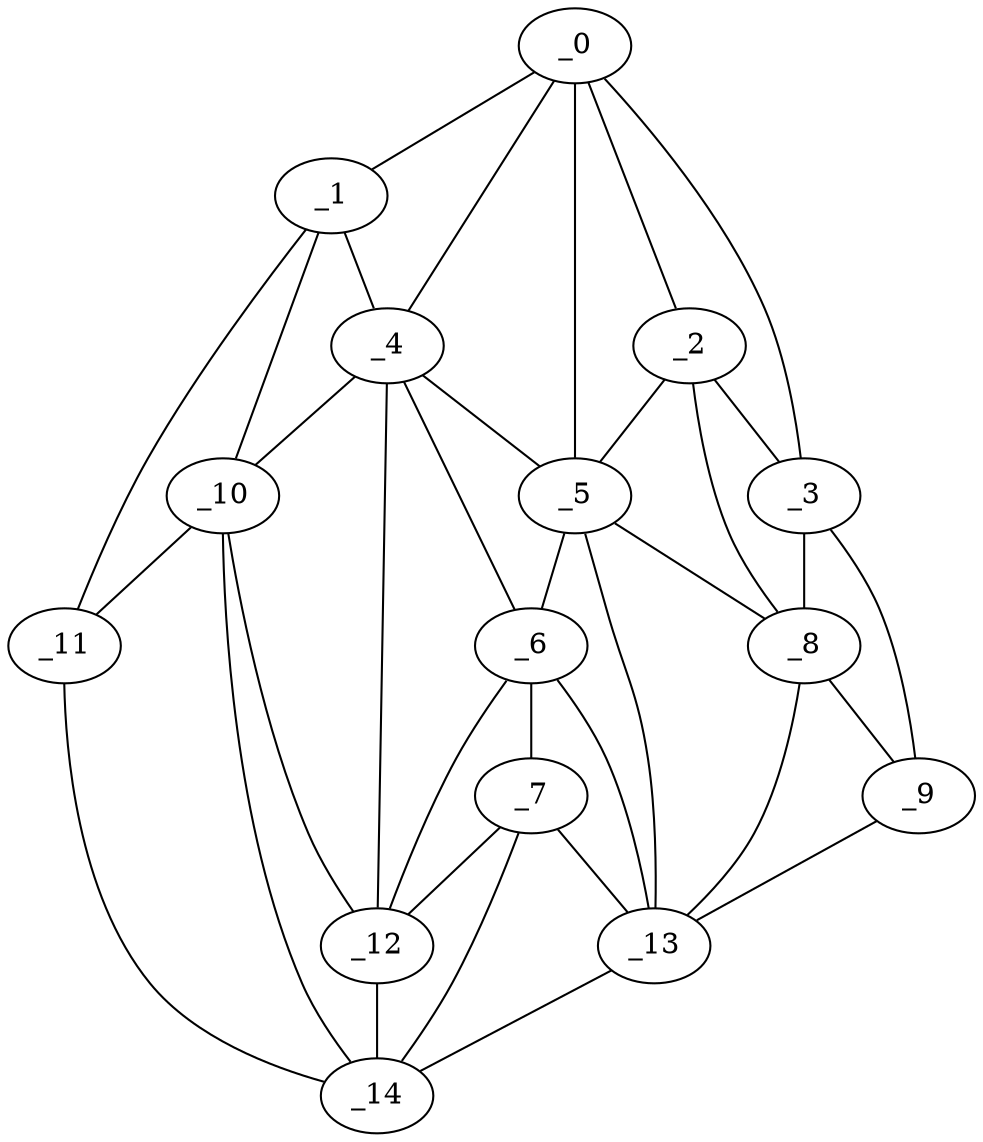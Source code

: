 graph "obj24__165.gxl" {
	_0	 [x=39,
		y=57];
	_1	 [x=42,
		y=106];
	_0 -- _1	 [valence=1];
	_2	 [x=43,
		y=29];
	_0 -- _2	 [valence=1];
	_3	 [x=44,
		y=8];
	_0 -- _3	 [valence=1];
	_4	 [x=68,
		y=71];
	_0 -- _4	 [valence=2];
	_5	 [x=71,
		y=65];
	_0 -- _5	 [valence=2];
	_1 -- _4	 [valence=2];
	_10	 [x=91,
		y=110];
	_1 -- _10	 [valence=2];
	_11	 [x=91,
		y=119];
	_1 -- _11	 [valence=1];
	_2 -- _3	 [valence=2];
	_2 -- _5	 [valence=2];
	_8	 [x=90,
		y=29];
	_2 -- _8	 [valence=1];
	_3 -- _8	 [valence=2];
	_9	 [x=91,
		y=10];
	_3 -- _9	 [valence=1];
	_4 -- _5	 [valence=2];
	_6	 [x=80,
		y=65];
	_4 -- _6	 [valence=2];
	_4 -- _10	 [valence=2];
	_12	 [x=92,
		y=67];
	_4 -- _12	 [valence=2];
	_5 -- _6	 [valence=2];
	_5 -- _8	 [valence=2];
	_13	 [x=93,
		y=50];
	_5 -- _13	 [valence=2];
	_7	 [x=84,
		y=64];
	_6 -- _7	 [valence=2];
	_6 -- _12	 [valence=2];
	_6 -- _13	 [valence=1];
	_7 -- _12	 [valence=2];
	_7 -- _13	 [valence=2];
	_14	 [x=93,
		y=58];
	_7 -- _14	 [valence=2];
	_8 -- _9	 [valence=2];
	_8 -- _13	 [valence=2];
	_9 -- _13	 [valence=1];
	_10 -- _11	 [valence=2];
	_10 -- _12	 [valence=1];
	_10 -- _14	 [valence=2];
	_11 -- _14	 [valence=1];
	_12 -- _14	 [valence=2];
	_13 -- _14	 [valence=1];
}
